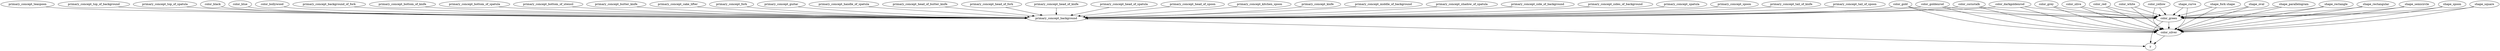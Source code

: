 strict digraph  {
primary_concept_background;
y;
color_green;
color_silver;
primary_concept_background_of_fork;
primary_concept_bottom_of_knife;
primary_concept_bottom_of_spatula;
primary_concept_bottom_of_utensil;
primary_concept_butter_knife;
primary_concept_cake_lifter;
primary_concept_fork;
primary_concept_guitar;
primary_concept_handle_of_spatula;
primary_concept_head_of_butter_knife;
primary_concept_head_of_fork;
primary_concept_head_of_knife;
primary_concept_head_of_spatula;
primary_concept_head_of_spoon;
primary_concept_kitchen_spoon;
primary_concept_knife;
primary_concept_middle_of_background;
primary_concept_shadow_of_spatula;
primary_concept_side_of_background;
primary_concept_sides_of_background;
primary_concept_spatula;
primary_concept_spoon;
primary_concept_tail_of_knife;
primary_concept_tail_of_spoon;
primary_concept_teaspoon;
primary_concept_top_of_background;
primary_concept_top_of_spatula;
color_black;
color_blue;
color_bollywood;
color_cornstalk;
color_darkgoldenrod;
color_gold;
color_goldenrod;
color_grey;
color_olive;
color_red;
color_white;
color_yellow;
shape_curve;
"shape_fork shape";
shape_oval;
shape_parallelogram;
shape_rectangle;
shape_rectangular;
shape_semicircle;
shape_spoon;
shape_square;
primary_concept_background -> y;
color_green -> y;
color_green -> color_silver;
color_silver -> y;
primary_concept_background_of_fork -> primary_concept_background;
primary_concept_bottom_of_knife -> primary_concept_background;
primary_concept_bottom_of_spatula -> primary_concept_background;
primary_concept_bottom_of_utensil -> primary_concept_background;
primary_concept_butter_knife -> primary_concept_background;
primary_concept_cake_lifter -> primary_concept_background;
primary_concept_fork -> primary_concept_background;
primary_concept_guitar -> primary_concept_background;
primary_concept_handle_of_spatula -> primary_concept_background;
primary_concept_head_of_butter_knife -> primary_concept_background;
primary_concept_head_of_fork -> primary_concept_background;
primary_concept_head_of_knife -> primary_concept_background;
primary_concept_head_of_spatula -> primary_concept_background;
primary_concept_head_of_spoon -> primary_concept_background;
primary_concept_kitchen_spoon -> primary_concept_background;
primary_concept_knife -> primary_concept_background;
primary_concept_middle_of_background -> primary_concept_background;
primary_concept_shadow_of_spatula -> primary_concept_background;
primary_concept_side_of_background -> primary_concept_background;
primary_concept_sides_of_background -> primary_concept_background;
primary_concept_spatula -> primary_concept_background;
primary_concept_spoon -> primary_concept_background;
primary_concept_tail_of_knife -> primary_concept_background;
primary_concept_tail_of_spoon -> primary_concept_background;
primary_concept_teaspoon -> primary_concept_background;
primary_concept_top_of_background -> primary_concept_background;
primary_concept_top_of_spatula -> primary_concept_background;
color_black -> primary_concept_background;
color_blue -> primary_concept_background;
color_bollywood -> primary_concept_background;
color_cornstalk -> primary_concept_background;
color_cornstalk -> color_green;
color_cornstalk -> color_silver;
color_darkgoldenrod -> primary_concept_background;
color_darkgoldenrod -> color_green;
color_darkgoldenrod -> color_silver;
color_gold -> primary_concept_background;
color_gold -> color_green;
color_gold -> color_silver;
color_goldenrod -> primary_concept_background;
color_goldenrod -> color_green;
color_goldenrod -> color_silver;
color_grey -> color_green;
color_grey -> color_silver;
color_olive -> color_green;
color_olive -> color_silver;
color_red -> color_green;
color_red -> color_silver;
color_white -> color_green;
color_white -> color_silver;
color_yellow -> color_green;
color_yellow -> color_silver;
shape_curve -> color_green;
shape_curve -> color_silver;
"shape_fork shape" -> color_green;
"shape_fork shape" -> color_silver;
shape_oval -> color_green;
shape_oval -> color_silver;
shape_parallelogram -> color_green;
shape_parallelogram -> color_silver;
shape_rectangle -> color_green;
shape_rectangle -> color_silver;
shape_rectangular -> color_green;
shape_rectangular -> color_silver;
shape_semicircle -> color_green;
shape_semicircle -> color_silver;
shape_spoon -> color_green;
shape_spoon -> color_silver;
shape_square -> color_green;
shape_square -> color_silver;
}
